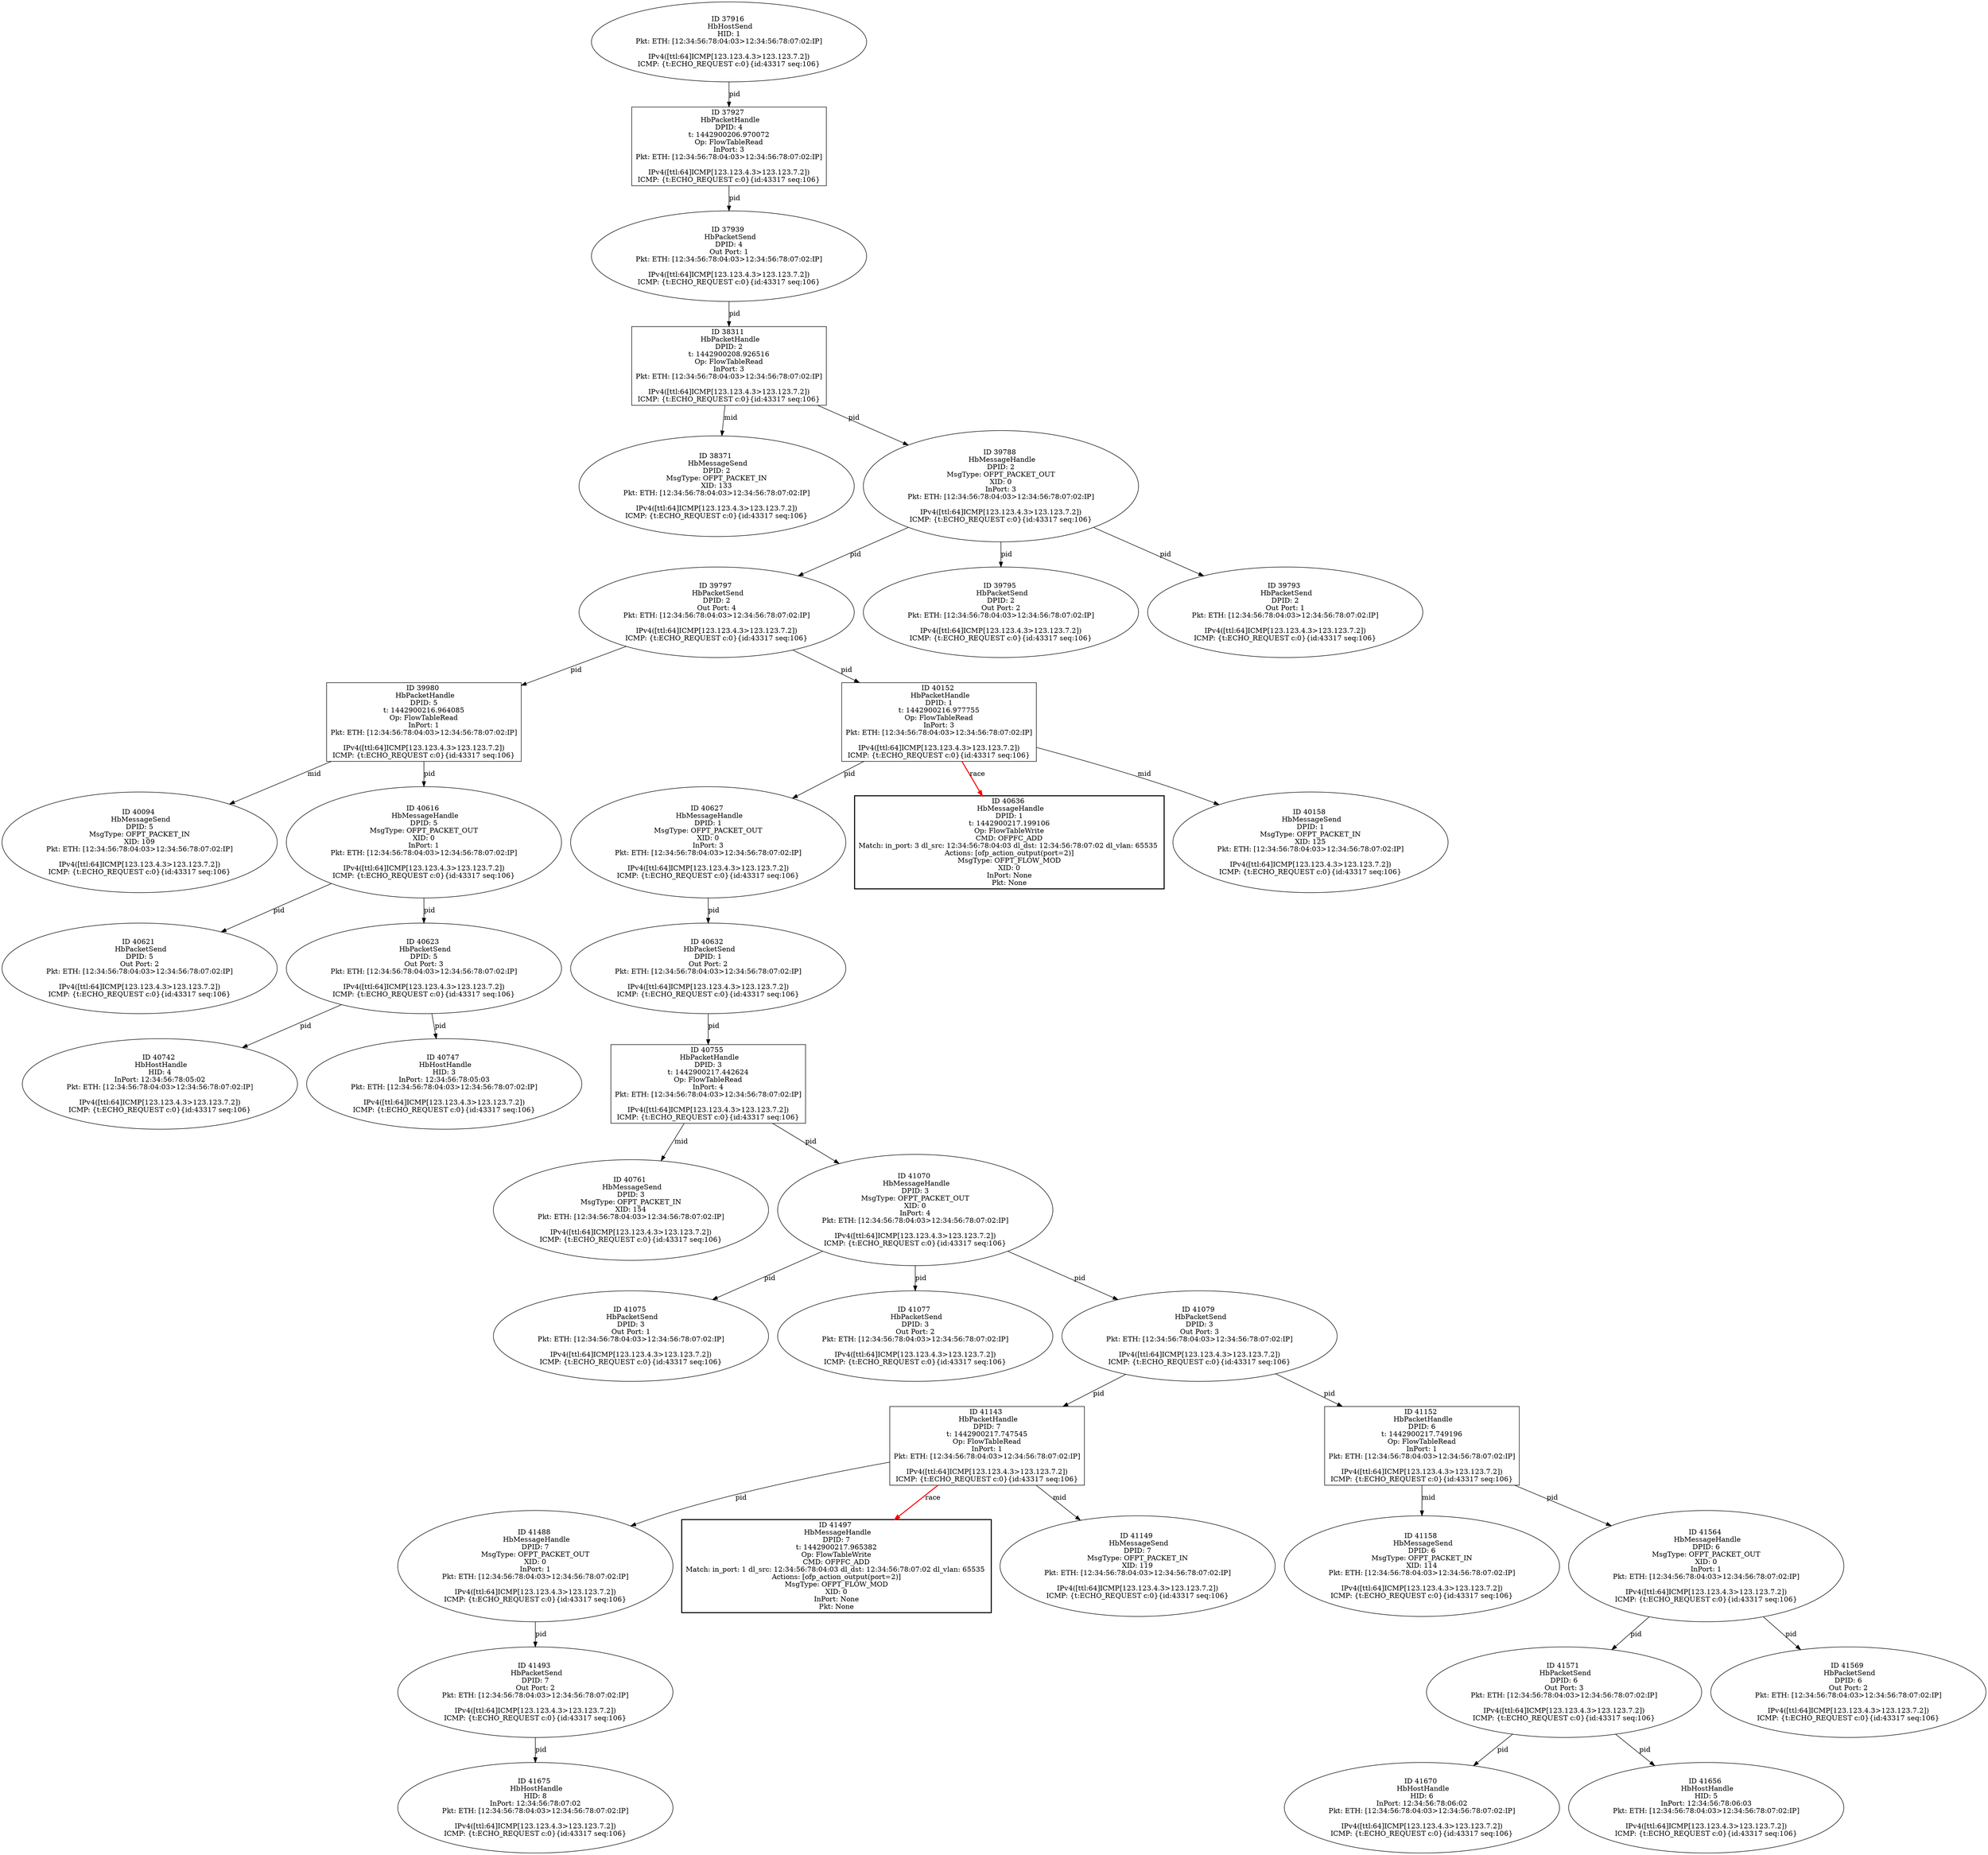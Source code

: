 strict digraph G {
41488 [shape=oval, event=<hb_events.HbMessageHandle object at 0x110a77c50>, label="ID 41488 
 HbMessageHandle
DPID: 7
MsgType: OFPT_PACKET_OUT
XID: 0
InPort: 1
Pkt: ETH: [12:34:56:78:04:03>12:34:56:78:07:02:IP]

IPv4([ttl:64]ICMP[123.123.4.3>123.123.7.2])
ICMP: {t:ECHO_REQUEST c:0}{id:43317 seq:106}"];
41493 [shape=oval, event=<hb_events.HbPacketSend object at 0x110a82ad0>, label="ID 41493 
 HbPacketSend
DPID: 7
Out Port: 2
Pkt: ETH: [12:34:56:78:04:03>12:34:56:78:07:02:IP]

IPv4([ttl:64]ICMP[123.123.4.3>123.123.7.2])
ICMP: {t:ECHO_REQUEST c:0}{id:43317 seq:106}"];
41497 [shape=box, style=bold, event=<hb_events.HbMessageHandle object at 0x110a5a250>, label="ID 41497 
 HbMessageHandle
DPID: 7
t: 1442900217.965382
Op: FlowTableWrite
CMD: OFPFC_ADD
Match: in_port: 1 dl_src: 12:34:56:78:04:03 dl_dst: 12:34:56:78:07:02 dl_vlan: 65535 
Actions: [ofp_action_output(port=2)]
MsgType: OFPT_FLOW_MOD
XID: 0
InPort: None
Pkt: None"];
37916 [shape=oval, event=<hb_events.HbHostSend object at 0x10feb2690>, label="ID 37916 
 HbHostSend
HID: 1
Pkt: ETH: [12:34:56:78:04:03>12:34:56:78:07:02:IP]

IPv4([ttl:64]ICMP[123.123.4.3>123.123.7.2])
ICMP: {t:ECHO_REQUEST c:0}{id:43317 seq:106}"];
40094 [shape=oval, event=<hb_events.HbMessageSend object at 0x11086d550>, label="ID 40094 
 HbMessageSend
DPID: 5
MsgType: OFPT_PACKET_IN
XID: 109
Pkt: ETH: [12:34:56:78:04:03>12:34:56:78:07:02:IP]

IPv4([ttl:64]ICMP[123.123.4.3>123.123.7.2])
ICMP: {t:ECHO_REQUEST c:0}{id:43317 seq:106}"];
37939 [shape=oval, event=<hb_events.HbPacketSend object at 0x10fef9310>, label="ID 37939 
 HbPacketSend
DPID: 4
Out Port: 1
Pkt: ETH: [12:34:56:78:04:03>12:34:56:78:07:02:IP]

IPv4([ttl:64]ICMP[123.123.4.3>123.123.7.2])
ICMP: {t:ECHO_REQUEST c:0}{id:43317 seq:106}"];
41158 [shape=oval, event=<hb_events.HbMessageSend object at 0x1109eb990>, label="ID 41158 
 HbMessageSend
DPID: 6
MsgType: OFPT_PACKET_IN
XID: 114
Pkt: ETH: [12:34:56:78:04:03>12:34:56:78:07:02:IP]

IPv4([ttl:64]ICMP[123.123.4.3>123.123.7.2])
ICMP: {t:ECHO_REQUEST c:0}{id:43317 seq:106}"];
40742 [shape=oval, event=<hb_events.HbHostHandle object at 0x110942590>, label="ID 40742 
 HbHostHandle
HID: 4
InPort: 12:34:56:78:05:02
Pkt: ETH: [12:34:56:78:04:03>12:34:56:78:07:02:IP]

IPv4([ttl:64]ICMP[123.123.4.3>123.123.7.2])
ICMP: {t:ECHO_REQUEST c:0}{id:43317 seq:106}"];
38311 [shape=box, event=<hb_events.HbPacketHandle object at 0x1101fdad0>, label="ID 38311 
 HbPacketHandle
DPID: 2
t: 1442900208.926516
Op: FlowTableRead
InPort: 3
Pkt: ETH: [12:34:56:78:04:03>12:34:56:78:07:02:IP]

IPv4([ttl:64]ICMP[123.123.4.3>123.123.7.2])
ICMP: {t:ECHO_REQUEST c:0}{id:43317 seq:106}"];
40616 [shape=oval, event=<hb_events.HbMessageHandle object at 0x110913250>, label="ID 40616 
 HbMessageHandle
DPID: 5
MsgType: OFPT_PACKET_OUT
XID: 0
InPort: 1
Pkt: ETH: [12:34:56:78:04:03>12:34:56:78:07:02:IP]

IPv4([ttl:64]ICMP[123.123.4.3>123.123.7.2])
ICMP: {t:ECHO_REQUEST c:0}{id:43317 seq:106}"];
40747 [shape=oval, event=<hb_events.HbHostHandle object at 0x110942a10>, label="ID 40747 
 HbHostHandle
HID: 3
InPort: 12:34:56:78:05:03
Pkt: ETH: [12:34:56:78:04:03>12:34:56:78:07:02:IP]

IPv4([ttl:64]ICMP[123.123.4.3>123.123.7.2])
ICMP: {t:ECHO_REQUEST c:0}{id:43317 seq:106}"];
39980 [shape=box, event=<hb_events.HbPacketHandle object at 0x1107d3510>, label="ID 39980 
 HbPacketHandle
DPID: 5
t: 1442900216.964085
Op: FlowTableRead
InPort: 1
Pkt: ETH: [12:34:56:78:04:03>12:34:56:78:07:02:IP]

IPv4([ttl:64]ICMP[123.123.4.3>123.123.7.2])
ICMP: {t:ECHO_REQUEST c:0}{id:43317 seq:106}"];
40621 [shape=oval, event=<hb_events.HbPacketSend object at 0x110913990>, label="ID 40621 
 HbPacketSend
DPID: 5
Out Port: 2
Pkt: ETH: [12:34:56:78:04:03>12:34:56:78:07:02:IP]

IPv4([ttl:64]ICMP[123.123.4.3>123.123.7.2])
ICMP: {t:ECHO_REQUEST c:0}{id:43317 seq:106}"];
40623 [shape=oval, event=<hb_events.HbPacketSend object at 0x110913bd0>, label="ID 40623 
 HbPacketSend
DPID: 5
Out Port: 3
Pkt: ETH: [12:34:56:78:04:03>12:34:56:78:07:02:IP]

IPv4([ttl:64]ICMP[123.123.4.3>123.123.7.2])
ICMP: {t:ECHO_REQUEST c:0}{id:43317 seq:106}"];
40627 [shape=oval, event=<hb_events.HbMessageHandle object at 0x110913e10>, label="ID 40627 
 HbMessageHandle
DPID: 1
MsgType: OFPT_PACKET_OUT
XID: 0
InPort: 3
Pkt: ETH: [12:34:56:78:04:03>12:34:56:78:07:02:IP]

IPv4([ttl:64]ICMP[123.123.4.3>123.123.7.2])
ICMP: {t:ECHO_REQUEST c:0}{id:43317 seq:106}"];
41143 [shape=box, event=<hb_events.HbPacketHandle object at 0x1109d1bd0>, label="ID 41143 
 HbPacketHandle
DPID: 7
t: 1442900217.747545
Op: FlowTableRead
InPort: 1
Pkt: ETH: [12:34:56:78:04:03>12:34:56:78:07:02:IP]

IPv4([ttl:64]ICMP[123.123.4.3>123.123.7.2])
ICMP: {t:ECHO_REQUEST c:0}{id:43317 seq:106}"];
40632 [shape=oval, event=<hb_events.HbPacketSend object at 0x11091b350>, label="ID 40632 
 HbPacketSend
DPID: 1
Out Port: 2
Pkt: ETH: [12:34:56:78:04:03>12:34:56:78:07:02:IP]

IPv4([ttl:64]ICMP[123.123.4.3>123.123.7.2])
ICMP: {t:ECHO_REQUEST c:0}{id:43317 seq:106}"];
40761 [shape=oval, event=<hb_events.HbMessageSend object at 0x110947850>, label="ID 40761 
 HbMessageSend
DPID: 3
MsgType: OFPT_PACKET_IN
XID: 154
Pkt: ETH: [12:34:56:78:04:03>12:34:56:78:07:02:IP]

IPv4([ttl:64]ICMP[123.123.4.3>123.123.7.2])
ICMP: {t:ECHO_REQUEST c:0}{id:43317 seq:106}"];
40636 [shape=box, style=bold, event=<hb_events.HbMessageHandle object at 0x11091b6d0>, label="ID 40636 
 HbMessageHandle
DPID: 1
t: 1442900217.199106
Op: FlowTableWrite
CMD: OFPFC_ADD
Match: in_port: 3 dl_src: 12:34:56:78:04:03 dl_dst: 12:34:56:78:07:02 dl_vlan: 65535 
Actions: [ofp_action_output(port=2)]
MsgType: OFPT_FLOW_MOD
XID: 0
InPort: None
Pkt: None"];
41149 [shape=oval, event=<hb_events.HbMessageSend object at 0x1109e32d0>, label="ID 41149 
 HbMessageSend
DPID: 7
MsgType: OFPT_PACKET_IN
XID: 119
Pkt: ETH: [12:34:56:78:04:03>12:34:56:78:07:02:IP]

IPv4([ttl:64]ICMP[123.123.4.3>123.123.7.2])
ICMP: {t:ECHO_REQUEST c:0}{id:43317 seq:106}"];
39797 [shape=oval, event=<hb_events.HbPacketSend object at 0x1107a2b90>, label="ID 39797 
 HbPacketSend
DPID: 2
Out Port: 4
Pkt: ETH: [12:34:56:78:04:03>12:34:56:78:07:02:IP]

IPv4([ttl:64]ICMP[123.123.4.3>123.123.7.2])
ICMP: {t:ECHO_REQUEST c:0}{id:43317 seq:106}"];
41152 [shape=box, event=<hb_events.HbPacketHandle object at 0x1109e3390>, label="ID 41152 
 HbPacketHandle
DPID: 6
t: 1442900217.749196
Op: FlowTableRead
InPort: 1
Pkt: ETH: [12:34:56:78:04:03>12:34:56:78:07:02:IP]

IPv4([ttl:64]ICMP[123.123.4.3>123.123.7.2])
ICMP: {t:ECHO_REQUEST c:0}{id:43317 seq:106}"];
41670 [shape=oval, event=<hb_events.HbHostHandle object at 0x110ae3790>, label="ID 41670 
 HbHostHandle
HID: 6
InPort: 12:34:56:78:06:02
Pkt: ETH: [12:34:56:78:04:03>12:34:56:78:07:02:IP]

IPv4([ttl:64]ICMP[123.123.4.3>123.123.7.2])
ICMP: {t:ECHO_REQUEST c:0}{id:43317 seq:106}"];
41675 [shape=oval, event=<hb_events.HbHostHandle object at 0x110ae3c10>, label="ID 41675 
 HbHostHandle
HID: 8
InPort: 12:34:56:78:07:02
Pkt: ETH: [12:34:56:78:04:03>12:34:56:78:07:02:IP]

IPv4([ttl:64]ICMP[123.123.4.3>123.123.7.2])
ICMP: {t:ECHO_REQUEST c:0}{id:43317 seq:106}"];
41656 [shape=oval, event=<hb_events.HbHostHandle object at 0x110addb50>, label="ID 41656 
 HbHostHandle
HID: 5
InPort: 12:34:56:78:06:03
Pkt: ETH: [12:34:56:78:04:03>12:34:56:78:07:02:IP]

IPv4([ttl:64]ICMP[123.123.4.3>123.123.7.2])
ICMP: {t:ECHO_REQUEST c:0}{id:43317 seq:106}"];
41571 [shape=oval, event=<hb_events.HbPacketSend object at 0x110aa8e50>, label="ID 41571 
 HbPacketSend
DPID: 6
Out Port: 3
Pkt: ETH: [12:34:56:78:04:03>12:34:56:78:07:02:IP]

IPv4([ttl:64]ICMP[123.123.4.3>123.123.7.2])
ICMP: {t:ECHO_REQUEST c:0}{id:43317 seq:106}"];
40152 [shape=box, event=<hb_events.HbPacketHandle object at 0x11087d850>, label="ID 40152 
 HbPacketHandle
DPID: 1
t: 1442900216.977755
Op: FlowTableRead
InPort: 3
Pkt: ETH: [12:34:56:78:04:03>12:34:56:78:07:02:IP]

IPv4([ttl:64]ICMP[123.123.4.3>123.123.7.2])
ICMP: {t:ECHO_REQUEST c:0}{id:43317 seq:106}"];
39795 [shape=oval, event=<hb_events.HbPacketSend object at 0x1107a2950>, label="ID 39795 
 HbPacketSend
DPID: 2
Out Port: 2
Pkt: ETH: [12:34:56:78:04:03>12:34:56:78:07:02:IP]

IPv4([ttl:64]ICMP[123.123.4.3>123.123.7.2])
ICMP: {t:ECHO_REQUEST c:0}{id:43317 seq:106}"];
41564 [shape=oval, event=<hb_events.HbMessageHandle object at 0x110aae350>, label="ID 41564 
 HbMessageHandle
DPID: 6
MsgType: OFPT_PACKET_OUT
XID: 0
InPort: 1
Pkt: ETH: [12:34:56:78:04:03>12:34:56:78:07:02:IP]

IPv4([ttl:64]ICMP[123.123.4.3>123.123.7.2])
ICMP: {t:ECHO_REQUEST c:0}{id:43317 seq:106}"];
40158 [shape=oval, event=<hb_events.HbMessageSend object at 0x11087df90>, label="ID 40158 
 HbMessageSend
DPID: 1
MsgType: OFPT_PACKET_IN
XID: 125
Pkt: ETH: [12:34:56:78:04:03>12:34:56:78:07:02:IP]

IPv4([ttl:64]ICMP[123.123.4.3>123.123.7.2])
ICMP: {t:ECHO_REQUEST c:0}{id:43317 seq:106}"];
41569 [shape=oval, event=<hb_events.HbPacketSend object at 0x110aae610>, label="ID 41569 
 HbPacketSend
DPID: 6
Out Port: 2
Pkt: ETH: [12:34:56:78:04:03>12:34:56:78:07:02:IP]

IPv4([ttl:64]ICMP[123.123.4.3>123.123.7.2])
ICMP: {t:ECHO_REQUEST c:0}{id:43317 seq:106}"];
38371 [shape=oval, event=<hb_events.HbMessageSend object at 0x11020bed0>, label="ID 38371 
 HbMessageSend
DPID: 2
MsgType: OFPT_PACKET_IN
XID: 133
Pkt: ETH: [12:34:56:78:04:03>12:34:56:78:07:02:IP]

IPv4([ttl:64]ICMP[123.123.4.3>123.123.7.2])
ICMP: {t:ECHO_REQUEST c:0}{id:43317 seq:106}"];
37927 [shape=box, event=<hb_events.HbPacketHandle object at 0x10feb2b90>, label="ID 37927 
 HbPacketHandle
DPID: 4
t: 1442900206.970072
Op: FlowTableRead
InPort: 3
Pkt: ETH: [12:34:56:78:04:03>12:34:56:78:07:02:IP]

IPv4([ttl:64]ICMP[123.123.4.3>123.123.7.2])
ICMP: {t:ECHO_REQUEST c:0}{id:43317 seq:106}"];
39788 [shape=oval, event=<hb_events.HbMessageHandle object at 0x11079cf90>, label="ID 39788 
 HbMessageHandle
DPID: 2
MsgType: OFPT_PACKET_OUT
XID: 0
InPort: 3
Pkt: ETH: [12:34:56:78:04:03>12:34:56:78:07:02:IP]

IPv4([ttl:64]ICMP[123.123.4.3>123.123.7.2])
ICMP: {t:ECHO_REQUEST c:0}{id:43317 seq:106}"];
41070 [shape=oval, event=<hb_events.HbMessageHandle object at 0x1109c64d0>, label="ID 41070 
 HbMessageHandle
DPID: 3
MsgType: OFPT_PACKET_OUT
XID: 0
InPort: 4
Pkt: ETH: [12:34:56:78:04:03>12:34:56:78:07:02:IP]

IPv4([ttl:64]ICMP[123.123.4.3>123.123.7.2])
ICMP: {t:ECHO_REQUEST c:0}{id:43317 seq:106}"];
39793 [shape=oval, event=<hb_events.HbPacketSend object at 0x1107a2710>, label="ID 39793 
 HbPacketSend
DPID: 2
Out Port: 1
Pkt: ETH: [12:34:56:78:04:03>12:34:56:78:07:02:IP]

IPv4([ttl:64]ICMP[123.123.4.3>123.123.7.2])
ICMP: {t:ECHO_REQUEST c:0}{id:43317 seq:106}"];
41075 [shape=oval, event=<hb_events.HbPacketSend object at 0x1109c6d90>, label="ID 41075 
 HbPacketSend
DPID: 3
Out Port: 1
Pkt: ETH: [12:34:56:78:04:03>12:34:56:78:07:02:IP]

IPv4([ttl:64]ICMP[123.123.4.3>123.123.7.2])
ICMP: {t:ECHO_REQUEST c:0}{id:43317 seq:106}"];
41077 [shape=oval, event=<hb_events.HbPacketSend object at 0x1109c6fd0>, label="ID 41077 
 HbPacketSend
DPID: 3
Out Port: 2
Pkt: ETH: [12:34:56:78:04:03>12:34:56:78:07:02:IP]

IPv4([ttl:64]ICMP[123.123.4.3>123.123.7.2])
ICMP: {t:ECHO_REQUEST c:0}{id:43317 seq:106}"];
41079 [shape=oval, event=<hb_events.HbPacketSend object at 0x1109ce250>, label="ID 41079 
 HbPacketSend
DPID: 3
Out Port: 3
Pkt: ETH: [12:34:56:78:04:03>12:34:56:78:07:02:IP]

IPv4([ttl:64]ICMP[123.123.4.3>123.123.7.2])
ICMP: {t:ECHO_REQUEST c:0}{id:43317 seq:106}"];
40755 [shape=box, event=<hb_events.HbPacketHandle object at 0x110947110>, label="ID 40755 
 HbPacketHandle
DPID: 3
t: 1442900217.442624
Op: FlowTableRead
InPort: 4
Pkt: ETH: [12:34:56:78:04:03>12:34:56:78:07:02:IP]

IPv4([ttl:64]ICMP[123.123.4.3>123.123.7.2])
ICMP: {t:ECHO_REQUEST c:0}{id:43317 seq:106}"];
41488 -> 41493  [rel=pid, label=pid];
41493 -> 41675  [rel=pid, label=pid];
37916 -> 37927  [rel=pid, label=pid];
37939 -> 38311  [rel=pid, label=pid];
38311 -> 38371  [rel=mid, label=mid];
38311 -> 39788  [rel=pid, label=pid];
40616 -> 40621  [rel=pid, label=pid];
40616 -> 40623  [rel=pid, label=pid];
39980 -> 40616  [rel=pid, label=pid];
39980 -> 40094  [rel=mid, label=mid];
40623 -> 40747  [rel=pid, label=pid];
40623 -> 40742  [rel=pid, label=pid];
40627 -> 40632  [rel=pid, label=pid];
41143 -> 41488  [rel=pid, label=pid];
41143 -> 41497  [harmful=True, color=red, style=bold, rel=race, label=race];
41143 -> 41149  [rel=mid, label=mid];
40632 -> 40755  [rel=pid, label=pid];
41152 -> 41564  [rel=pid, label=pid];
41152 -> 41158  [rel=mid, label=mid];
40152 -> 40627  [rel=pid, label=pid];
40152 -> 40636  [harmful=True, color=red, style=bold, rel=race, label=race];
40152 -> 40158  [rel=mid, label=mid];
41564 -> 41569  [rel=pid, label=pid];
41564 -> 41571  [rel=pid, label=pid];
41571 -> 41656  [rel=pid, label=pid];
41571 -> 41670  [rel=pid, label=pid];
37927 -> 37939  [rel=pid, label=pid];
39788 -> 39793  [rel=pid, label=pid];
39788 -> 39795  [rel=pid, label=pid];
39788 -> 39797  [rel=pid, label=pid];
41070 -> 41075  [rel=pid, label=pid];
41070 -> 41077  [rel=pid, label=pid];
41070 -> 41079  [rel=pid, label=pid];
39797 -> 40152  [rel=pid, label=pid];
39797 -> 39980  [rel=pid, label=pid];
41079 -> 41152  [rel=pid, label=pid];
41079 -> 41143  [rel=pid, label=pid];
40755 -> 40761  [rel=mid, label=mid];
40755 -> 41070  [rel=pid, label=pid];
}
